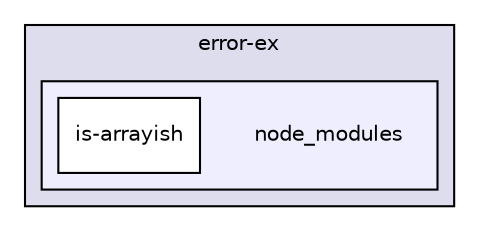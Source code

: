 digraph "gulp-src/node_modules/gulp/node_modules/gulp-util/node_modules/dateformat/node_modules/meow/node_modules/read-pkg-up/node_modules/read-pkg/node_modules/load-json-file/node_modules/parse-json/node_modules/error-ex/node_modules" {
  compound=true
  node [ fontsize="10", fontname="Helvetica"];
  edge [ labelfontsize="10", labelfontname="Helvetica"];
  subgraph clusterdir_3e8d8cf70fc88b21f8d97be87c321cdd {
    graph [ bgcolor="#ddddee", pencolor="black", label="error-ex" fontname="Helvetica", fontsize="10", URL="dir_3e8d8cf70fc88b21f8d97be87c321cdd.html"]
  subgraph clusterdir_16f83028210f657adda8b8860e4138a3 {
    graph [ bgcolor="#eeeeff", pencolor="black", label="" URL="dir_16f83028210f657adda8b8860e4138a3.html"];
    dir_16f83028210f657adda8b8860e4138a3 [shape=plaintext label="node_modules"];
    dir_c49596c6c1814fc44af2464cc75890a3 [shape=box label="is-arrayish" color="black" fillcolor="white" style="filled" URL="dir_c49596c6c1814fc44af2464cc75890a3.html"];
  }
  }
}
